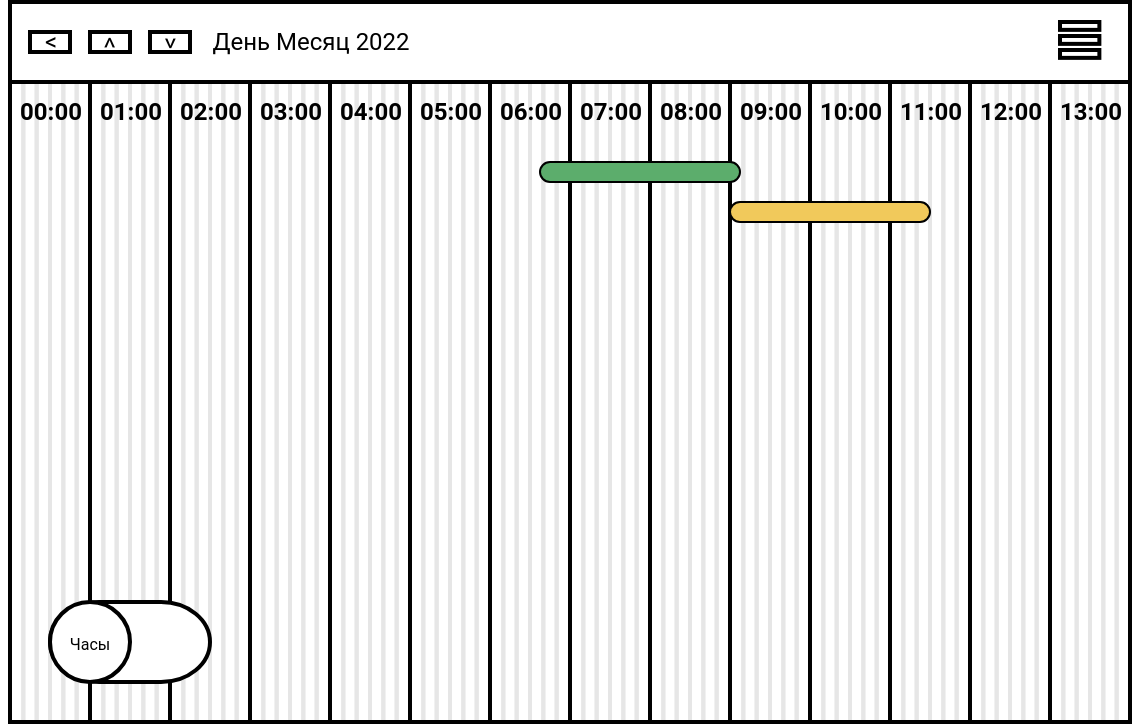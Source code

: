 <mxfile version="20.2.3" type="device"><diagram id="LfAwBZz0XsuKIPP6wjl1" name="Page-1"><mxGraphModel dx="1185" dy="721" grid="1" gridSize="10" guides="1" tooltips="1" connect="1" arrows="1" fold="1" page="1" pageScale="1" pageWidth="1169" pageHeight="827" math="0" shadow="0"><root><mxCell id="0"/><mxCell id="1" parent="0"/><mxCell id="UQ_88K0rsy3dzUhPgPMw-1" value="" style="rounded=0;whiteSpace=wrap;html=1;absoluteArcSize=1;arcSize=14;strokeWidth=2;fontFamily=Roboto;fontSource=https%3A%2F%2Ffonts.googleapis.com%2Fcss%3Ffamily%3DRoboto;" parent="1" vertex="1"><mxGeometry x="40" y="80" width="560" height="40" as="geometry"/></mxCell><mxCell id="UQ_88K0rsy3dzUhPgPMw-2" value="" style="rounded=0;whiteSpace=wrap;html=1;absoluteArcSize=1;arcSize=14;strokeWidth=2;fontFamily=Roboto;fontSource=https%3A%2F%2Ffonts.googleapis.com%2Fcss%3Ffamily%3DRoboto;" parent="1" vertex="1"><mxGeometry x="80" y="95" width="20" height="10" as="geometry"/></mxCell><mxCell id="UQ_88K0rsy3dzUhPgPMw-3" value="" style="rounded=0;whiteSpace=wrap;html=1;absoluteArcSize=1;arcSize=14;strokeWidth=2;fontFamily=Roboto;fontSource=https%3A%2F%2Ffonts.googleapis.com%2Fcss%3Ffamily%3DRoboto;" parent="1" vertex="1"><mxGeometry x="110" y="95" width="20" height="10" as="geometry"/></mxCell><mxCell id="UQ_88K0rsy3dzUhPgPMw-4" value="День Месяц 2022" style="text;html=1;align=center;verticalAlign=middle;resizable=0;points=[];autosize=1;strokeColor=none;fillColor=none;fontFamily=Roboto;fontSource=https%3A%2F%2Ffonts.googleapis.com%2Fcss%3Ffamily%3DRoboto;" parent="1" vertex="1"><mxGeometry x="130" y="85" width="120" height="30" as="geometry"/></mxCell><mxCell id="UQ_88K0rsy3dzUhPgPMw-5" value="" style="rounded=0;whiteSpace=wrap;html=1;absoluteArcSize=1;arcSize=14;strokeWidth=2;fontFamily=Roboto;fontSource=https%3A%2F%2Ffonts.googleapis.com%2Fcss%3Ffamily%3DRoboto;" parent="1" vertex="1"><mxGeometry x="50" y="95" width="20" height="10" as="geometry"/></mxCell><mxCell id="UQ_88K0rsy3dzUhPgPMw-6" value="&amp;lt;" style="text;html=1;align=center;verticalAlign=middle;resizable=0;points=[];autosize=1;strokeColor=none;fillColor=none;fontSize=12;fontFamily=Roboto;fontSource=https%3A%2F%2Ffonts.googleapis.com%2Fcss%3Ffamily%3DRoboto;" parent="1" vertex="1"><mxGeometry x="45" y="85" width="30" height="30" as="geometry"/></mxCell><mxCell id="UQ_88K0rsy3dzUhPgPMw-7" value="&amp;lt;" style="text;html=1;align=center;verticalAlign=middle;resizable=0;points=[];autosize=1;strokeColor=none;fillColor=none;fontSize=12;flipV=0;flipH=0;rotation=90;fontFamily=Roboto;fontSource=https%3A%2F%2Ffonts.googleapis.com%2Fcss%3Ffamily%3DRoboto;" parent="1" vertex="1"><mxGeometry x="75" y="85" width="30" height="30" as="geometry"/></mxCell><mxCell id="UQ_88K0rsy3dzUhPgPMw-8" value="&amp;lt;" style="text;html=1;align=center;verticalAlign=middle;resizable=0;points=[];autosize=1;strokeColor=none;fillColor=none;fontSize=12;flipV=0;flipH=0;rotation=270;fontFamily=Roboto;fontSource=https%3A%2F%2Ffonts.googleapis.com%2Fcss%3Ffamily%3DRoboto;" parent="1" vertex="1"><mxGeometry x="105" y="86" width="30" height="30" as="geometry"/></mxCell><mxCell id="UQ_88K0rsy3dzUhPgPMw-9" value="" style="group;fontFamily=Roboto;fontSource=https%3A%2F%2Ffonts.googleapis.com%2Fcss%3Ffamily%3DRoboto;" parent="1" vertex="1" connectable="0"><mxGeometry x="565" y="90" width="19.685" height="17.937" as="geometry"/></mxCell><mxCell id="UQ_88K0rsy3dzUhPgPMw-10" value="" style="rounded=0;whiteSpace=wrap;html=1;absoluteArcSize=1;arcSize=14;strokeWidth=2;fontFamily=Roboto;fontSource=https%3A%2F%2Ffonts.googleapis.com%2Fcss%3Ffamily%3DRoboto;" parent="UQ_88K0rsy3dzUhPgPMw-9" vertex="1"><mxGeometry width="19.685" height="3.937" as="geometry"/></mxCell><mxCell id="UQ_88K0rsy3dzUhPgPMw-11" value="" style="rounded=0;whiteSpace=wrap;html=1;absoluteArcSize=1;arcSize=14;strokeWidth=2;fontFamily=Roboto;fontSource=https%3A%2F%2Ffonts.googleapis.com%2Fcss%3Ffamily%3DRoboto;" parent="UQ_88K0rsy3dzUhPgPMw-9" vertex="1"><mxGeometry y="7" width="19.685" height="3.937" as="geometry"/></mxCell><mxCell id="UQ_88K0rsy3dzUhPgPMw-12" value="" style="rounded=0;whiteSpace=wrap;html=1;absoluteArcSize=1;arcSize=14;strokeWidth=2;fontFamily=Roboto;fontSource=https%3A%2F%2Ffonts.googleapis.com%2Fcss%3Ffamily%3DRoboto;fontStyle=1" parent="UQ_88K0rsy3dzUhPgPMw-9" vertex="1"><mxGeometry y="14" width="19.685" height="3.937" as="geometry"/></mxCell><mxCell id="swj3jL0GyMH2tgVDisWi-397" value="" style="group;strokeColor=none;fontFamily=Roboto;fontSource=https%3A%2F%2Ffonts.googleapis.com%2Fcss%3Ffamily%3DRoboto;" parent="1" vertex="1" connectable="0"><mxGeometry x="35" y="120" width="570" height="320" as="geometry"/></mxCell><mxCell id="swj3jL0GyMH2tgVDisWi-14" value="" style="group;fontFamily=Roboto;fontSource=https%3A%2F%2Ffonts.googleapis.com%2Fcss%3Ffamily%3DRoboto;" parent="swj3jL0GyMH2tgVDisWi-397" vertex="1" connectable="0"><mxGeometry x="5" width="560" height="320" as="geometry"/></mxCell><mxCell id="UQ_88K0rsy3dzUhPgPMw-14" value="" style="rounded=0;whiteSpace=wrap;html=1;absoluteArcSize=1;arcSize=14;strokeWidth=2;fontFamily=Roboto;fontSource=https%3A%2F%2Ffonts.googleapis.com%2Fcss%3Ffamily%3DRoboto;" parent="swj3jL0GyMH2tgVDisWi-14" vertex="1"><mxGeometry width="40" height="320" as="geometry"/></mxCell><mxCell id="swj3jL0GyMH2tgVDisWi-1" value="" style="rounded=0;whiteSpace=wrap;html=1;absoluteArcSize=1;arcSize=14;strokeWidth=2;fontFamily=Roboto;fontSource=https%3A%2F%2Ffonts.googleapis.com%2Fcss%3Ffamily%3DRoboto;" parent="swj3jL0GyMH2tgVDisWi-14" vertex="1"><mxGeometry x="40" width="40" height="320" as="geometry"/></mxCell><mxCell id="swj3jL0GyMH2tgVDisWi-2" value="" style="rounded=0;whiteSpace=wrap;html=1;absoluteArcSize=1;arcSize=14;strokeWidth=2;fontFamily=Roboto;fontSource=https%3A%2F%2Ffonts.googleapis.com%2Fcss%3Ffamily%3DRoboto;" parent="swj3jL0GyMH2tgVDisWi-14" vertex="1"><mxGeometry x="80" width="40" height="320" as="geometry"/></mxCell><mxCell id="swj3jL0GyMH2tgVDisWi-4" value="" style="rounded=0;whiteSpace=wrap;html=1;absoluteArcSize=1;arcSize=14;strokeWidth=2;fontFamily=Roboto;fontSource=https%3A%2F%2Ffonts.googleapis.com%2Fcss%3Ffamily%3DRoboto;" parent="swj3jL0GyMH2tgVDisWi-14" vertex="1"><mxGeometry x="160" width="40" height="320" as="geometry"/></mxCell><mxCell id="swj3jL0GyMH2tgVDisWi-5" value="" style="rounded=0;whiteSpace=wrap;html=1;absoluteArcSize=1;arcSize=14;strokeWidth=2;fontFamily=Roboto;fontSource=https%3A%2F%2Ffonts.googleapis.com%2Fcss%3Ffamily%3DRoboto;" parent="swj3jL0GyMH2tgVDisWi-14" vertex="1"><mxGeometry x="200" width="40" height="320" as="geometry"/></mxCell><mxCell id="swj3jL0GyMH2tgVDisWi-6" value="" style="rounded=0;whiteSpace=wrap;html=1;absoluteArcSize=1;arcSize=14;strokeWidth=2;fontFamily=Roboto;fontSource=https%3A%2F%2Ffonts.googleapis.com%2Fcss%3Ffamily%3DRoboto;" parent="swj3jL0GyMH2tgVDisWi-14" vertex="1"><mxGeometry x="240" width="40" height="320" as="geometry"/></mxCell><mxCell id="swj3jL0GyMH2tgVDisWi-7" value="" style="rounded=0;whiteSpace=wrap;html=1;absoluteArcSize=1;arcSize=14;strokeWidth=2;fontFamily=Roboto;fontSource=https%3A%2F%2Ffonts.googleapis.com%2Fcss%3Ffamily%3DRoboto;" parent="swj3jL0GyMH2tgVDisWi-14" vertex="1"><mxGeometry x="280" width="40" height="320" as="geometry"/></mxCell><mxCell id="swj3jL0GyMH2tgVDisWi-8" value="" style="rounded=0;whiteSpace=wrap;html=1;absoluteArcSize=1;arcSize=14;strokeWidth=2;fontFamily=Roboto;fontSource=https%3A%2F%2Ffonts.googleapis.com%2Fcss%3Ffamily%3DRoboto;" parent="swj3jL0GyMH2tgVDisWi-14" vertex="1"><mxGeometry x="320" width="40" height="320" as="geometry"/></mxCell><mxCell id="swj3jL0GyMH2tgVDisWi-9" value="" style="rounded=0;whiteSpace=wrap;html=1;absoluteArcSize=1;arcSize=14;strokeWidth=2;fontFamily=Roboto;fontSource=https%3A%2F%2Ffonts.googleapis.com%2Fcss%3Ffamily%3DRoboto;" parent="swj3jL0GyMH2tgVDisWi-14" vertex="1"><mxGeometry x="360" width="40" height="320" as="geometry"/></mxCell><mxCell id="swj3jL0GyMH2tgVDisWi-10" value="" style="rounded=0;whiteSpace=wrap;html=1;absoluteArcSize=1;arcSize=14;strokeWidth=2;fontFamily=Roboto;fontSource=https%3A%2F%2Ffonts.googleapis.com%2Fcss%3Ffamily%3DRoboto;" parent="swj3jL0GyMH2tgVDisWi-14" vertex="1"><mxGeometry x="400" width="40" height="320" as="geometry"/></mxCell><mxCell id="swj3jL0GyMH2tgVDisWi-11" value="" style="rounded=0;whiteSpace=wrap;html=1;absoluteArcSize=1;arcSize=14;strokeWidth=2;fontFamily=Roboto;fontSource=https%3A%2F%2Ffonts.googleapis.com%2Fcss%3Ffamily%3DRoboto;" parent="swj3jL0GyMH2tgVDisWi-14" vertex="1"><mxGeometry x="440" width="40" height="320" as="geometry"/></mxCell><mxCell id="swj3jL0GyMH2tgVDisWi-12" value="" style="rounded=0;whiteSpace=wrap;html=1;absoluteArcSize=1;arcSize=14;strokeWidth=2;fontFamily=Roboto;fontSource=https%3A%2F%2Ffonts.googleapis.com%2Fcss%3Ffamily%3DRoboto;" parent="swj3jL0GyMH2tgVDisWi-14" vertex="1"><mxGeometry x="480" width="40" height="320" as="geometry"/></mxCell><mxCell id="swj3jL0GyMH2tgVDisWi-13" value="" style="rounded=0;whiteSpace=wrap;html=1;absoluteArcSize=1;arcSize=14;strokeWidth=2;fontFamily=Roboto;fontSource=https%3A%2F%2Ffonts.googleapis.com%2Fcss%3Ffamily%3DRoboto;" parent="swj3jL0GyMH2tgVDisWi-14" vertex="1"><mxGeometry x="520" width="40" height="320" as="geometry"/></mxCell><mxCell id="UQ_88K0rsy3dzUhPgPMw-13" value="" style="rounded=0;whiteSpace=wrap;html=1;absoluteArcSize=1;arcSize=14;strokeWidth=2;fontFamily=Roboto;fontSource=https%3A%2F%2Ffonts.googleapis.com%2Fcss%3Ffamily%3DRoboto;" parent="swj3jL0GyMH2tgVDisWi-397" vertex="1"><mxGeometry x="5" width="560" height="320" as="geometry"/></mxCell><mxCell id="swj3jL0GyMH2tgVDisWi-249" value="" style="group;fontFamily=Roboto;fontSource=https%3A%2F%2Ffonts.googleapis.com%2Fcss%3Ffamily%3DRoboto;" parent="swj3jL0GyMH2tgVDisWi-397" vertex="1" connectable="0"><mxGeometry x="5" width="40" height="320" as="geometry"/></mxCell><mxCell id="swj3jL0GyMH2tgVDisWi-242" value="" style="rounded=0;whiteSpace=wrap;html=1;fontColor=#E6E6E6;strokeColor=#E6E6E6;fillColor=none;strokeWidth=2;fontFamily=Roboto;fontSource=https%3A%2F%2Ffonts.googleapis.com%2Fcss%3Ffamily%3DRoboto;" parent="swj3jL0GyMH2tgVDisWi-249" vertex="1"><mxGeometry width="6.667" height="320" as="geometry"/></mxCell><mxCell id="swj3jL0GyMH2tgVDisWi-243" value="" style="rounded=0;whiteSpace=wrap;html=1;fontColor=#E6E6E6;strokeColor=#E6E6E6;fillColor=none;strokeWidth=2;fontFamily=Roboto;fontSource=https%3A%2F%2Ffonts.googleapis.com%2Fcss%3Ffamily%3DRoboto;" parent="swj3jL0GyMH2tgVDisWi-249" vertex="1"><mxGeometry x="6.667" width="6.667" height="320" as="geometry"/></mxCell><mxCell id="swj3jL0GyMH2tgVDisWi-244" value="" style="rounded=0;whiteSpace=wrap;html=1;fontColor=#E6E6E6;strokeColor=#E6E6E6;fillColor=none;strokeWidth=2;fontFamily=Roboto;fontSource=https%3A%2F%2Ffonts.googleapis.com%2Fcss%3Ffamily%3DRoboto;" parent="swj3jL0GyMH2tgVDisWi-249" vertex="1"><mxGeometry x="13.333" width="6.667" height="320" as="geometry"/></mxCell><mxCell id="swj3jL0GyMH2tgVDisWi-245" value="" style="rounded=0;whiteSpace=wrap;html=1;fontColor=#E6E6E6;strokeColor=#E6E6E6;fillColor=none;strokeWidth=2;fontFamily=Roboto;fontSource=https%3A%2F%2Ffonts.googleapis.com%2Fcss%3Ffamily%3DRoboto;" parent="swj3jL0GyMH2tgVDisWi-249" vertex="1"><mxGeometry x="20" width="6.667" height="320" as="geometry"/></mxCell><mxCell id="swj3jL0GyMH2tgVDisWi-246" value="" style="rounded=0;whiteSpace=wrap;html=1;fontColor=#E6E6E6;strokeColor=#E6E6E6;fillColor=none;strokeWidth=2;fontFamily=Roboto;fontSource=https%3A%2F%2Ffonts.googleapis.com%2Fcss%3Ffamily%3DRoboto;" parent="swj3jL0GyMH2tgVDisWi-249" vertex="1"><mxGeometry x="26.667" width="6.667" height="320" as="geometry"/></mxCell><mxCell id="swj3jL0GyMH2tgVDisWi-247" value="" style="rounded=0;whiteSpace=wrap;html=1;fontColor=#E6E6E6;strokeColor=#E6E6E6;fillColor=none;strokeWidth=2;fontFamily=Roboto;fontSource=https%3A%2F%2Ffonts.googleapis.com%2Fcss%3Ffamily%3DRoboto;" parent="swj3jL0GyMH2tgVDisWi-249" vertex="1"><mxGeometry x="33.333" width="6.667" height="320" as="geometry"/></mxCell><mxCell id="swj3jL0GyMH2tgVDisWi-241" value="" style="rounded=0;whiteSpace=wrap;html=1;fontColor=#E6E6E6;strokeColor=#000000;fillColor=none;strokeWidth=2;fontFamily=Roboto;fontSource=https%3A%2F%2Ffonts.googleapis.com%2Fcss%3Ffamily%3DRoboto;" parent="swj3jL0GyMH2tgVDisWi-397" vertex="1"><mxGeometry x="5" width="40" height="320" as="geometry"/></mxCell><mxCell id="swj3jL0GyMH2tgVDisWi-250" value="" style="rounded=0;whiteSpace=wrap;html=1;absoluteArcSize=1;arcSize=14;strokeWidth=2;fontFamily=Roboto;fontSource=https%3A%2F%2Ffonts.googleapis.com%2Fcss%3Ffamily%3DRoboto;" parent="swj3jL0GyMH2tgVDisWi-397" vertex="1"><mxGeometry x="45" width="40" height="320" as="geometry"/></mxCell><mxCell id="swj3jL0GyMH2tgVDisWi-251" value="" style="group;fontFamily=Roboto;fontSource=https%3A%2F%2Ffonts.googleapis.com%2Fcss%3Ffamily%3DRoboto;" parent="swj3jL0GyMH2tgVDisWi-397" vertex="1" connectable="0"><mxGeometry x="45" width="40" height="320" as="geometry"/></mxCell><mxCell id="swj3jL0GyMH2tgVDisWi-252" value="" style="rounded=0;whiteSpace=wrap;html=1;fontColor=#E6E6E6;strokeColor=#E6E6E6;fillColor=none;strokeWidth=2;fontFamily=Roboto;fontSource=https%3A%2F%2Ffonts.googleapis.com%2Fcss%3Ffamily%3DRoboto;" parent="swj3jL0GyMH2tgVDisWi-251" vertex="1"><mxGeometry width="6.667" height="320" as="geometry"/></mxCell><mxCell id="swj3jL0GyMH2tgVDisWi-253" value="" style="rounded=0;whiteSpace=wrap;html=1;fontColor=#E6E6E6;strokeColor=#E6E6E6;fillColor=none;strokeWidth=2;fontFamily=Roboto;fontSource=https%3A%2F%2Ffonts.googleapis.com%2Fcss%3Ffamily%3DRoboto;" parent="swj3jL0GyMH2tgVDisWi-251" vertex="1"><mxGeometry x="6.667" width="6.667" height="320" as="geometry"/></mxCell><mxCell id="swj3jL0GyMH2tgVDisWi-254" value="" style="rounded=0;whiteSpace=wrap;html=1;fontColor=#E6E6E6;strokeColor=#E6E6E6;fillColor=none;strokeWidth=2;fontFamily=Roboto;fontSource=https%3A%2F%2Ffonts.googleapis.com%2Fcss%3Ffamily%3DRoboto;" parent="swj3jL0GyMH2tgVDisWi-251" vertex="1"><mxGeometry x="13.333" width="6.667" height="320" as="geometry"/></mxCell><mxCell id="swj3jL0GyMH2tgVDisWi-255" value="" style="rounded=0;whiteSpace=wrap;html=1;fontColor=#E6E6E6;strokeColor=#E6E6E6;fillColor=none;strokeWidth=2;fontFamily=Roboto;fontSource=https%3A%2F%2Ffonts.googleapis.com%2Fcss%3Ffamily%3DRoboto;" parent="swj3jL0GyMH2tgVDisWi-251" vertex="1"><mxGeometry x="20" width="6.667" height="320" as="geometry"/></mxCell><mxCell id="swj3jL0GyMH2tgVDisWi-256" value="" style="rounded=0;whiteSpace=wrap;html=1;fontColor=#E6E6E6;strokeColor=#E6E6E6;fillColor=none;strokeWidth=2;fontFamily=Roboto;fontSource=https%3A%2F%2Ffonts.googleapis.com%2Fcss%3Ffamily%3DRoboto;" parent="swj3jL0GyMH2tgVDisWi-251" vertex="1"><mxGeometry x="26.667" width="6.667" height="320" as="geometry"/></mxCell><mxCell id="swj3jL0GyMH2tgVDisWi-257" value="" style="rounded=0;whiteSpace=wrap;html=1;fontColor=#E6E6E6;strokeColor=#E6E6E6;fillColor=none;strokeWidth=2;fontFamily=Roboto;fontSource=https%3A%2F%2Ffonts.googleapis.com%2Fcss%3Ffamily%3DRoboto;" parent="swj3jL0GyMH2tgVDisWi-251" vertex="1"><mxGeometry x="33.333" width="6.667" height="320" as="geometry"/></mxCell><mxCell id="swj3jL0GyMH2tgVDisWi-259" value="" style="rounded=0;whiteSpace=wrap;html=1;absoluteArcSize=1;arcSize=14;strokeWidth=2;fontFamily=Roboto;fontSource=https%3A%2F%2Ffonts.googleapis.com%2Fcss%3Ffamily%3DRoboto;" parent="swj3jL0GyMH2tgVDisWi-397" vertex="1"><mxGeometry x="85" width="40" height="320" as="geometry"/></mxCell><mxCell id="swj3jL0GyMH2tgVDisWi-260" value="" style="group;fontFamily=Roboto;fontSource=https%3A%2F%2Ffonts.googleapis.com%2Fcss%3Ffamily%3DRoboto;" parent="swj3jL0GyMH2tgVDisWi-397" vertex="1" connectable="0"><mxGeometry x="85" width="40" height="320" as="geometry"/></mxCell><mxCell id="swj3jL0GyMH2tgVDisWi-261" value="" style="rounded=0;whiteSpace=wrap;html=1;fontColor=#E6E6E6;strokeColor=#E6E6E6;fillColor=none;strokeWidth=2;fontFamily=Roboto;fontSource=https%3A%2F%2Ffonts.googleapis.com%2Fcss%3Ffamily%3DRoboto;" parent="swj3jL0GyMH2tgVDisWi-260" vertex="1"><mxGeometry width="6.667" height="320" as="geometry"/></mxCell><mxCell id="swj3jL0GyMH2tgVDisWi-262" value="" style="rounded=0;whiteSpace=wrap;html=1;fontColor=#E6E6E6;strokeColor=#E6E6E6;fillColor=none;strokeWidth=2;fontFamily=Roboto;fontSource=https%3A%2F%2Ffonts.googleapis.com%2Fcss%3Ffamily%3DRoboto;" parent="swj3jL0GyMH2tgVDisWi-260" vertex="1"><mxGeometry x="6.667" width="6.667" height="320" as="geometry"/></mxCell><mxCell id="swj3jL0GyMH2tgVDisWi-263" value="" style="rounded=0;whiteSpace=wrap;html=1;fontColor=#E6E6E6;strokeColor=#E6E6E6;fillColor=none;strokeWidth=2;fontFamily=Roboto;fontSource=https%3A%2F%2Ffonts.googleapis.com%2Fcss%3Ffamily%3DRoboto;" parent="swj3jL0GyMH2tgVDisWi-260" vertex="1"><mxGeometry x="13.333" width="6.667" height="320" as="geometry"/></mxCell><mxCell id="swj3jL0GyMH2tgVDisWi-264" value="" style="rounded=0;whiteSpace=wrap;html=1;fontColor=#E6E6E6;strokeColor=#E6E6E6;fillColor=none;strokeWidth=2;fontFamily=Roboto;fontSource=https%3A%2F%2Ffonts.googleapis.com%2Fcss%3Ffamily%3DRoboto;" parent="swj3jL0GyMH2tgVDisWi-260" vertex="1"><mxGeometry x="20" width="6.667" height="320" as="geometry"/></mxCell><mxCell id="swj3jL0GyMH2tgVDisWi-265" value="" style="rounded=0;whiteSpace=wrap;html=1;fontColor=#E6E6E6;strokeColor=#E6E6E6;fillColor=none;strokeWidth=2;fontFamily=Roboto;fontSource=https%3A%2F%2Ffonts.googleapis.com%2Fcss%3Ffamily%3DRoboto;" parent="swj3jL0GyMH2tgVDisWi-260" vertex="1"><mxGeometry x="26.667" width="6.667" height="320" as="geometry"/></mxCell><mxCell id="swj3jL0GyMH2tgVDisWi-266" value="" style="rounded=0;whiteSpace=wrap;html=1;fontColor=#E6E6E6;strokeColor=#E6E6E6;fillColor=none;strokeWidth=2;fontFamily=Roboto;fontSource=https%3A%2F%2Ffonts.googleapis.com%2Fcss%3Ffamily%3DRoboto;" parent="swj3jL0GyMH2tgVDisWi-260" vertex="1"><mxGeometry x="33.333" width="6.667" height="320" as="geometry"/></mxCell><mxCell id="swj3jL0GyMH2tgVDisWi-267" value="" style="rounded=0;whiteSpace=wrap;html=1;fontColor=#E6E6E6;strokeColor=#000000;fillColor=none;strokeWidth=2;fontFamily=Roboto;fontSource=https%3A%2F%2Ffonts.googleapis.com%2Fcss%3Ffamily%3DRoboto;" parent="swj3jL0GyMH2tgVDisWi-397" vertex="1"><mxGeometry x="85" width="40" height="320" as="geometry"/></mxCell><mxCell id="swj3jL0GyMH2tgVDisWi-268" value="" style="rounded=0;whiteSpace=wrap;html=1;absoluteArcSize=1;arcSize=14;strokeWidth=2;fontFamily=Roboto;fontSource=https%3A%2F%2Ffonts.googleapis.com%2Fcss%3Ffamily%3DRoboto;" parent="swj3jL0GyMH2tgVDisWi-397" vertex="1"><mxGeometry x="125" width="40" height="320" as="geometry"/></mxCell><mxCell id="swj3jL0GyMH2tgVDisWi-269" value="" style="group;fontFamily=Roboto;fontSource=https%3A%2F%2Ffonts.googleapis.com%2Fcss%3Ffamily%3DRoboto;" parent="swj3jL0GyMH2tgVDisWi-397" vertex="1" connectable="0"><mxGeometry x="125" width="40" height="320" as="geometry"/></mxCell><mxCell id="swj3jL0GyMH2tgVDisWi-270" value="" style="rounded=0;whiteSpace=wrap;html=1;fontColor=#E6E6E6;strokeColor=#E6E6E6;fillColor=none;strokeWidth=2;fontFamily=Roboto;fontSource=https%3A%2F%2Ffonts.googleapis.com%2Fcss%3Ffamily%3DRoboto;" parent="swj3jL0GyMH2tgVDisWi-269" vertex="1"><mxGeometry width="6.667" height="320" as="geometry"/></mxCell><mxCell id="swj3jL0GyMH2tgVDisWi-271" value="" style="rounded=0;whiteSpace=wrap;html=1;fontColor=#E6E6E6;strokeColor=#E6E6E6;fillColor=none;strokeWidth=2;fontFamily=Roboto;fontSource=https%3A%2F%2Ffonts.googleapis.com%2Fcss%3Ffamily%3DRoboto;" parent="swj3jL0GyMH2tgVDisWi-269" vertex="1"><mxGeometry x="6.667" width="6.667" height="320" as="geometry"/></mxCell><mxCell id="swj3jL0GyMH2tgVDisWi-272" value="" style="rounded=0;whiteSpace=wrap;html=1;fontColor=#E6E6E6;strokeColor=#E6E6E6;fillColor=none;strokeWidth=2;fontFamily=Roboto;fontSource=https%3A%2F%2Ffonts.googleapis.com%2Fcss%3Ffamily%3DRoboto;" parent="swj3jL0GyMH2tgVDisWi-269" vertex="1"><mxGeometry x="13.333" width="6.667" height="320" as="geometry"/></mxCell><mxCell id="swj3jL0GyMH2tgVDisWi-273" value="" style="rounded=0;whiteSpace=wrap;html=1;fontColor=#E6E6E6;strokeColor=#E6E6E6;fillColor=none;strokeWidth=2;fontFamily=Roboto;fontSource=https%3A%2F%2Ffonts.googleapis.com%2Fcss%3Ffamily%3DRoboto;" parent="swj3jL0GyMH2tgVDisWi-269" vertex="1"><mxGeometry x="20" width="6.667" height="320" as="geometry"/></mxCell><mxCell id="swj3jL0GyMH2tgVDisWi-274" value="" style="rounded=0;whiteSpace=wrap;html=1;fontColor=#E6E6E6;strokeColor=#E6E6E6;fillColor=none;strokeWidth=2;fontFamily=Roboto;fontSource=https%3A%2F%2Ffonts.googleapis.com%2Fcss%3Ffamily%3DRoboto;" parent="swj3jL0GyMH2tgVDisWi-269" vertex="1"><mxGeometry x="26.667" width="6.667" height="320" as="geometry"/></mxCell><mxCell id="swj3jL0GyMH2tgVDisWi-275" value="" style="rounded=0;whiteSpace=wrap;html=1;fontColor=#E6E6E6;strokeColor=#E6E6E6;fillColor=none;strokeWidth=2;fontFamily=Roboto;fontSource=https%3A%2F%2Ffonts.googleapis.com%2Fcss%3Ffamily%3DRoboto;" parent="swj3jL0GyMH2tgVDisWi-269" vertex="1"><mxGeometry x="33.333" width="6.667" height="320" as="geometry"/></mxCell><mxCell id="swj3jL0GyMH2tgVDisWi-276" value="" style="rounded=0;whiteSpace=wrap;html=1;fontColor=#E6E6E6;strokeColor=#000000;fillColor=none;strokeWidth=2;fontFamily=Roboto;fontSource=https%3A%2F%2Ffonts.googleapis.com%2Fcss%3Ffamily%3DRoboto;" parent="swj3jL0GyMH2tgVDisWi-397" vertex="1"><mxGeometry x="125" width="40" height="320" as="geometry"/></mxCell><mxCell id="swj3jL0GyMH2tgVDisWi-277" value="" style="rounded=0;whiteSpace=wrap;html=1;absoluteArcSize=1;arcSize=14;strokeWidth=2;fontFamily=Roboto;fontSource=https%3A%2F%2Ffonts.googleapis.com%2Fcss%3Ffamily%3DRoboto;" parent="swj3jL0GyMH2tgVDisWi-397" vertex="1"><mxGeometry x="165" width="40" height="320" as="geometry"/></mxCell><mxCell id="swj3jL0GyMH2tgVDisWi-278" value="" style="group;fontFamily=Roboto;fontSource=https%3A%2F%2Ffonts.googleapis.com%2Fcss%3Ffamily%3DRoboto;" parent="swj3jL0GyMH2tgVDisWi-397" vertex="1" connectable="0"><mxGeometry x="165" width="40" height="320" as="geometry"/></mxCell><mxCell id="swj3jL0GyMH2tgVDisWi-279" value="" style="rounded=0;whiteSpace=wrap;html=1;fontColor=#E6E6E6;strokeColor=#E6E6E6;fillColor=none;strokeWidth=2;fontFamily=Roboto;fontSource=https%3A%2F%2Ffonts.googleapis.com%2Fcss%3Ffamily%3DRoboto;" parent="swj3jL0GyMH2tgVDisWi-278" vertex="1"><mxGeometry width="6.667" height="320" as="geometry"/></mxCell><mxCell id="swj3jL0GyMH2tgVDisWi-280" value="" style="rounded=0;whiteSpace=wrap;html=1;fontColor=#E6E6E6;strokeColor=#E6E6E6;fillColor=none;strokeWidth=2;fontFamily=Roboto;fontSource=https%3A%2F%2Ffonts.googleapis.com%2Fcss%3Ffamily%3DRoboto;" parent="swj3jL0GyMH2tgVDisWi-278" vertex="1"><mxGeometry x="6.667" width="6.667" height="320" as="geometry"/></mxCell><mxCell id="swj3jL0GyMH2tgVDisWi-281" value="" style="rounded=0;whiteSpace=wrap;html=1;fontColor=#E6E6E6;strokeColor=#E6E6E6;fillColor=none;strokeWidth=2;fontFamily=Roboto;fontSource=https%3A%2F%2Ffonts.googleapis.com%2Fcss%3Ffamily%3DRoboto;" parent="swj3jL0GyMH2tgVDisWi-278" vertex="1"><mxGeometry x="13.333" width="6.667" height="320" as="geometry"/></mxCell><mxCell id="swj3jL0GyMH2tgVDisWi-282" value="" style="rounded=0;whiteSpace=wrap;html=1;fontColor=#E6E6E6;strokeColor=#E6E6E6;fillColor=none;strokeWidth=2;fontFamily=Roboto;fontSource=https%3A%2F%2Ffonts.googleapis.com%2Fcss%3Ffamily%3DRoboto;" parent="swj3jL0GyMH2tgVDisWi-278" vertex="1"><mxGeometry x="20" width="6.667" height="320" as="geometry"/></mxCell><mxCell id="swj3jL0GyMH2tgVDisWi-283" value="" style="rounded=0;whiteSpace=wrap;html=1;fontColor=#E6E6E6;strokeColor=#E6E6E6;fillColor=none;strokeWidth=2;fontFamily=Roboto;fontSource=https%3A%2F%2Ffonts.googleapis.com%2Fcss%3Ffamily%3DRoboto;" parent="swj3jL0GyMH2tgVDisWi-278" vertex="1"><mxGeometry x="26.667" width="6.667" height="320" as="geometry"/></mxCell><mxCell id="swj3jL0GyMH2tgVDisWi-284" value="" style="rounded=0;whiteSpace=wrap;html=1;fontColor=#E6E6E6;strokeColor=#E6E6E6;fillColor=none;strokeWidth=2;fontFamily=Roboto;fontSource=https%3A%2F%2Ffonts.googleapis.com%2Fcss%3Ffamily%3DRoboto;" parent="swj3jL0GyMH2tgVDisWi-278" vertex="1"><mxGeometry x="33.333" width="6.667" height="320" as="geometry"/></mxCell><mxCell id="swj3jL0GyMH2tgVDisWi-285" value="" style="rounded=0;whiteSpace=wrap;html=1;fontColor=#E6E6E6;strokeColor=#000000;fillColor=none;strokeWidth=2;fontFamily=Roboto;fontSource=https%3A%2F%2Ffonts.googleapis.com%2Fcss%3Ffamily%3DRoboto;" parent="swj3jL0GyMH2tgVDisWi-397" vertex="1"><mxGeometry x="165" width="40" height="320" as="geometry"/></mxCell><mxCell id="swj3jL0GyMH2tgVDisWi-286" value="" style="rounded=0;whiteSpace=wrap;html=1;absoluteArcSize=1;arcSize=14;strokeWidth=2;fontFamily=Roboto;fontSource=https%3A%2F%2Ffonts.googleapis.com%2Fcss%3Ffamily%3DRoboto;" parent="swj3jL0GyMH2tgVDisWi-397" vertex="1"><mxGeometry x="205" width="40" height="320" as="geometry"/></mxCell><mxCell id="swj3jL0GyMH2tgVDisWi-287" value="" style="group;fontFamily=Roboto;fontSource=https%3A%2F%2Ffonts.googleapis.com%2Fcss%3Ffamily%3DRoboto;" parent="swj3jL0GyMH2tgVDisWi-397" vertex="1" connectable="0"><mxGeometry x="205" width="40" height="320" as="geometry"/></mxCell><mxCell id="swj3jL0GyMH2tgVDisWi-288" value="" style="rounded=0;whiteSpace=wrap;html=1;fontColor=#E6E6E6;strokeColor=#E6E6E6;fillColor=none;strokeWidth=2;fontFamily=Roboto;fontSource=https%3A%2F%2Ffonts.googleapis.com%2Fcss%3Ffamily%3DRoboto;" parent="swj3jL0GyMH2tgVDisWi-287" vertex="1"><mxGeometry width="6.667" height="320" as="geometry"/></mxCell><mxCell id="swj3jL0GyMH2tgVDisWi-289" value="" style="rounded=0;whiteSpace=wrap;html=1;fontColor=#E6E6E6;strokeColor=#E6E6E6;fillColor=none;strokeWidth=2;fontFamily=Roboto;fontSource=https%3A%2F%2Ffonts.googleapis.com%2Fcss%3Ffamily%3DRoboto;" parent="swj3jL0GyMH2tgVDisWi-287" vertex="1"><mxGeometry x="6.667" width="6.667" height="320" as="geometry"/></mxCell><mxCell id="swj3jL0GyMH2tgVDisWi-290" value="" style="rounded=0;whiteSpace=wrap;html=1;fontColor=#E6E6E6;strokeColor=#E6E6E6;fillColor=none;strokeWidth=2;fontFamily=Roboto;fontSource=https%3A%2F%2Ffonts.googleapis.com%2Fcss%3Ffamily%3DRoboto;" parent="swj3jL0GyMH2tgVDisWi-287" vertex="1"><mxGeometry x="13.333" width="6.667" height="320" as="geometry"/></mxCell><mxCell id="swj3jL0GyMH2tgVDisWi-291" value="" style="rounded=0;whiteSpace=wrap;html=1;fontColor=#E6E6E6;strokeColor=#E6E6E6;fillColor=none;strokeWidth=2;fontFamily=Roboto;fontSource=https%3A%2F%2Ffonts.googleapis.com%2Fcss%3Ffamily%3DRoboto;" parent="swj3jL0GyMH2tgVDisWi-287" vertex="1"><mxGeometry x="20" width="6.667" height="320" as="geometry"/></mxCell><mxCell id="swj3jL0GyMH2tgVDisWi-292" value="" style="rounded=0;whiteSpace=wrap;html=1;fontColor=#E6E6E6;strokeColor=#E6E6E6;fillColor=none;strokeWidth=2;fontFamily=Roboto;fontSource=https%3A%2F%2Ffonts.googleapis.com%2Fcss%3Ffamily%3DRoboto;" parent="swj3jL0GyMH2tgVDisWi-287" vertex="1"><mxGeometry x="26.667" width="6.667" height="320" as="geometry"/></mxCell><mxCell id="swj3jL0GyMH2tgVDisWi-293" value="" style="rounded=0;whiteSpace=wrap;html=1;fontColor=#E6E6E6;strokeColor=#E6E6E6;fillColor=none;strokeWidth=2;fontFamily=Roboto;fontSource=https%3A%2F%2Ffonts.googleapis.com%2Fcss%3Ffamily%3DRoboto;" parent="swj3jL0GyMH2tgVDisWi-287" vertex="1"><mxGeometry x="33.333" width="6.667" height="320" as="geometry"/></mxCell><mxCell id="swj3jL0GyMH2tgVDisWi-294" value="" style="rounded=0;whiteSpace=wrap;html=1;fontColor=#E6E6E6;strokeColor=#000000;fillColor=none;strokeWidth=2;fontFamily=Roboto;fontSource=https%3A%2F%2Ffonts.googleapis.com%2Fcss%3Ffamily%3DRoboto;" parent="swj3jL0GyMH2tgVDisWi-397" vertex="1"><mxGeometry x="205" width="40" height="320" as="geometry"/></mxCell><mxCell id="swj3jL0GyMH2tgVDisWi-295" value="" style="rounded=0;whiteSpace=wrap;html=1;absoluteArcSize=1;arcSize=14;strokeWidth=2;fontFamily=Roboto;fontSource=https%3A%2F%2Ffonts.googleapis.com%2Fcss%3Ffamily%3DRoboto;" parent="swj3jL0GyMH2tgVDisWi-397" vertex="1"><mxGeometry x="245" width="40" height="320" as="geometry"/></mxCell><mxCell id="swj3jL0GyMH2tgVDisWi-296" value="" style="group;fontFamily=Roboto;fontSource=https%3A%2F%2Ffonts.googleapis.com%2Fcss%3Ffamily%3DRoboto;" parent="swj3jL0GyMH2tgVDisWi-397" vertex="1" connectable="0"><mxGeometry x="245" width="40" height="320" as="geometry"/></mxCell><mxCell id="swj3jL0GyMH2tgVDisWi-297" value="" style="rounded=0;whiteSpace=wrap;html=1;fontColor=#E6E6E6;strokeColor=#E6E6E6;fillColor=none;strokeWidth=2;fontFamily=Roboto;fontSource=https%3A%2F%2Ffonts.googleapis.com%2Fcss%3Ffamily%3DRoboto;" parent="swj3jL0GyMH2tgVDisWi-296" vertex="1"><mxGeometry width="6.667" height="320" as="geometry"/></mxCell><mxCell id="swj3jL0GyMH2tgVDisWi-298" value="" style="rounded=0;whiteSpace=wrap;html=1;fontColor=#E6E6E6;strokeColor=#E6E6E6;fillColor=none;strokeWidth=2;fontFamily=Roboto;fontSource=https%3A%2F%2Ffonts.googleapis.com%2Fcss%3Ffamily%3DRoboto;" parent="swj3jL0GyMH2tgVDisWi-296" vertex="1"><mxGeometry x="6.667" width="6.667" height="320" as="geometry"/></mxCell><mxCell id="swj3jL0GyMH2tgVDisWi-299" value="" style="rounded=0;whiteSpace=wrap;html=1;fontColor=#E6E6E6;strokeColor=#E6E6E6;fillColor=none;strokeWidth=2;fontFamily=Roboto;fontSource=https%3A%2F%2Ffonts.googleapis.com%2Fcss%3Ffamily%3DRoboto;" parent="swj3jL0GyMH2tgVDisWi-296" vertex="1"><mxGeometry x="13.333" width="6.667" height="320" as="geometry"/></mxCell><mxCell id="swj3jL0GyMH2tgVDisWi-300" value="" style="rounded=0;whiteSpace=wrap;html=1;fontColor=#E6E6E6;strokeColor=#E6E6E6;fillColor=none;strokeWidth=2;fontFamily=Roboto;fontSource=https%3A%2F%2Ffonts.googleapis.com%2Fcss%3Ffamily%3DRoboto;" parent="swj3jL0GyMH2tgVDisWi-296" vertex="1"><mxGeometry x="20" width="6.667" height="320" as="geometry"/></mxCell><mxCell id="swj3jL0GyMH2tgVDisWi-301" value="" style="rounded=0;whiteSpace=wrap;html=1;fontColor=#E6E6E6;strokeColor=#E6E6E6;fillColor=none;strokeWidth=2;fontFamily=Roboto;fontSource=https%3A%2F%2Ffonts.googleapis.com%2Fcss%3Ffamily%3DRoboto;" parent="swj3jL0GyMH2tgVDisWi-296" vertex="1"><mxGeometry x="26.667" width="6.667" height="320" as="geometry"/></mxCell><mxCell id="swj3jL0GyMH2tgVDisWi-302" value="" style="rounded=0;whiteSpace=wrap;html=1;fontColor=#E6E6E6;strokeColor=#E6E6E6;fillColor=none;strokeWidth=2;fontFamily=Roboto;fontSource=https%3A%2F%2Ffonts.googleapis.com%2Fcss%3Ffamily%3DRoboto;" parent="swj3jL0GyMH2tgVDisWi-296" vertex="1"><mxGeometry x="33.333" width="6.667" height="320" as="geometry"/></mxCell><mxCell id="swj3jL0GyMH2tgVDisWi-303" value="" style="rounded=0;whiteSpace=wrap;html=1;fontColor=#E6E6E6;strokeColor=#000000;fillColor=none;strokeWidth=2;fontFamily=Roboto;fontSource=https%3A%2F%2Ffonts.googleapis.com%2Fcss%3Ffamily%3DRoboto;" parent="swj3jL0GyMH2tgVDisWi-397" vertex="1"><mxGeometry x="245" width="40" height="320" as="geometry"/></mxCell><mxCell id="swj3jL0GyMH2tgVDisWi-304" value="" style="rounded=0;whiteSpace=wrap;html=1;absoluteArcSize=1;arcSize=14;strokeWidth=2;fontFamily=Roboto;fontSource=https%3A%2F%2Ffonts.googleapis.com%2Fcss%3Ffamily%3DRoboto;" parent="swj3jL0GyMH2tgVDisWi-397" vertex="1"><mxGeometry x="285" width="40" height="320" as="geometry"/></mxCell><mxCell id="swj3jL0GyMH2tgVDisWi-305" value="" style="group;fontFamily=Roboto;fontSource=https%3A%2F%2Ffonts.googleapis.com%2Fcss%3Ffamily%3DRoboto;" parent="swj3jL0GyMH2tgVDisWi-397" vertex="1" connectable="0"><mxGeometry x="285" width="45" height="320" as="geometry"/></mxCell><mxCell id="swj3jL0GyMH2tgVDisWi-306" value="" style="rounded=0;whiteSpace=wrap;html=1;fontColor=#E6E6E6;strokeColor=#E6E6E6;fillColor=none;strokeWidth=2;fontFamily=Roboto;fontSource=https%3A%2F%2Ffonts.googleapis.com%2Fcss%3Ffamily%3DRoboto;" parent="swj3jL0GyMH2tgVDisWi-305" vertex="1"><mxGeometry width="6.667" height="320" as="geometry"/></mxCell><mxCell id="swj3jL0GyMH2tgVDisWi-307" value="" style="rounded=0;whiteSpace=wrap;html=1;fontColor=#E6E6E6;strokeColor=#E6E6E6;fillColor=none;strokeWidth=2;fontFamily=Roboto;fontSource=https%3A%2F%2Ffonts.googleapis.com%2Fcss%3Ffamily%3DRoboto;" parent="swj3jL0GyMH2tgVDisWi-305" vertex="1"><mxGeometry x="6.667" width="6.667" height="320" as="geometry"/></mxCell><mxCell id="swj3jL0GyMH2tgVDisWi-308" value="" style="rounded=0;whiteSpace=wrap;html=1;fontColor=#E6E6E6;strokeColor=#E6E6E6;fillColor=none;strokeWidth=2;fontFamily=Roboto;fontSource=https%3A%2F%2Ffonts.googleapis.com%2Fcss%3Ffamily%3DRoboto;" parent="swj3jL0GyMH2tgVDisWi-305" vertex="1"><mxGeometry x="13.333" width="6.667" height="320" as="geometry"/></mxCell><mxCell id="swj3jL0GyMH2tgVDisWi-309" value="" style="rounded=0;whiteSpace=wrap;html=1;fontColor=#E6E6E6;strokeColor=#E6E6E6;fillColor=none;strokeWidth=2;fontFamily=Roboto;fontSource=https%3A%2F%2Ffonts.googleapis.com%2Fcss%3Ffamily%3DRoboto;" parent="swj3jL0GyMH2tgVDisWi-305" vertex="1"><mxGeometry x="20" width="6.667" height="320" as="geometry"/></mxCell><mxCell id="swj3jL0GyMH2tgVDisWi-310" value="" style="rounded=0;whiteSpace=wrap;html=1;fontColor=#E6E6E6;strokeColor=#E6E6E6;fillColor=none;strokeWidth=2;fontFamily=Roboto;fontSource=https%3A%2F%2Ffonts.googleapis.com%2Fcss%3Ffamily%3DRoboto;" parent="swj3jL0GyMH2tgVDisWi-305" vertex="1"><mxGeometry x="26.667" width="6.667" height="320" as="geometry"/></mxCell><mxCell id="swj3jL0GyMH2tgVDisWi-311" value="" style="rounded=0;whiteSpace=wrap;html=1;fontColor=#E6E6E6;strokeColor=#E6E6E6;fillColor=none;strokeWidth=2;fontFamily=Roboto;fontSource=https%3A%2F%2Ffonts.googleapis.com%2Fcss%3Ffamily%3DRoboto;" parent="swj3jL0GyMH2tgVDisWi-305" vertex="1"><mxGeometry x="33.333" width="6.667" height="320" as="geometry"/></mxCell><mxCell id="swj3jL0GyMH2tgVDisWi-388" value="07:00" style="text;html=1;align=center;verticalAlign=middle;resizable=0;points=[];autosize=1;strokeColor=none;fillColor=none;fontColor=none;fontStyle=1;fontFamily=Roboto;fontSource=https%3A%2F%2Ffonts.googleapis.com%2Fcss%3Ffamily%3DRoboto;" parent="swj3jL0GyMH2tgVDisWi-305" vertex="1"><mxGeometry x="-5" width="50" height="30" as="geometry"/></mxCell><mxCell id="swj3jL0GyMH2tgVDisWi-312" value="" style="rounded=0;whiteSpace=wrap;html=1;fontColor=#E6E6E6;strokeColor=#000000;fillColor=none;strokeWidth=2;fontFamily=Roboto;fontSource=https%3A%2F%2Ffonts.googleapis.com%2Fcss%3Ffamily%3DRoboto;" parent="swj3jL0GyMH2tgVDisWi-397" vertex="1"><mxGeometry x="285" width="40" height="320" as="geometry"/></mxCell><mxCell id="swj3jL0GyMH2tgVDisWi-313" value="" style="rounded=0;whiteSpace=wrap;html=1;absoluteArcSize=1;arcSize=14;strokeWidth=2;fontFamily=Roboto;fontSource=https%3A%2F%2Ffonts.googleapis.com%2Fcss%3Ffamily%3DRoboto;" parent="swj3jL0GyMH2tgVDisWi-397" vertex="1"><mxGeometry x="325" width="40" height="320" as="geometry"/></mxCell><mxCell id="swj3jL0GyMH2tgVDisWi-314" value="" style="group;fontFamily=Roboto;fontSource=https%3A%2F%2Ffonts.googleapis.com%2Fcss%3Ffamily%3DRoboto;" parent="swj3jL0GyMH2tgVDisWi-397" vertex="1" connectable="0"><mxGeometry x="325" width="40" height="320" as="geometry"/></mxCell><mxCell id="swj3jL0GyMH2tgVDisWi-315" value="" style="rounded=0;whiteSpace=wrap;html=1;fontColor=#E6E6E6;strokeColor=#E6E6E6;fillColor=none;strokeWidth=2;fontFamily=Roboto;fontSource=https%3A%2F%2Ffonts.googleapis.com%2Fcss%3Ffamily%3DRoboto;" parent="swj3jL0GyMH2tgVDisWi-314" vertex="1"><mxGeometry width="6.667" height="320" as="geometry"/></mxCell><mxCell id="swj3jL0GyMH2tgVDisWi-316" value="" style="rounded=0;whiteSpace=wrap;html=1;fontColor=#E6E6E6;strokeColor=#E6E6E6;fillColor=none;strokeWidth=2;fontFamily=Roboto;fontSource=https%3A%2F%2Ffonts.googleapis.com%2Fcss%3Ffamily%3DRoboto;" parent="swj3jL0GyMH2tgVDisWi-314" vertex="1"><mxGeometry x="6.667" width="6.667" height="320" as="geometry"/></mxCell><mxCell id="swj3jL0GyMH2tgVDisWi-317" value="" style="rounded=0;whiteSpace=wrap;html=1;fontColor=#E6E6E6;strokeColor=#E6E6E6;fillColor=none;strokeWidth=2;fontFamily=Roboto;fontSource=https%3A%2F%2Ffonts.googleapis.com%2Fcss%3Ffamily%3DRoboto;" parent="swj3jL0GyMH2tgVDisWi-314" vertex="1"><mxGeometry x="13.333" width="6.667" height="320" as="geometry"/></mxCell><mxCell id="swj3jL0GyMH2tgVDisWi-318" value="" style="rounded=0;whiteSpace=wrap;html=1;fontColor=#E6E6E6;strokeColor=#E6E6E6;fillColor=none;strokeWidth=2;fontFamily=Roboto;fontSource=https%3A%2F%2Ffonts.googleapis.com%2Fcss%3Ffamily%3DRoboto;" parent="swj3jL0GyMH2tgVDisWi-314" vertex="1"><mxGeometry x="20" width="6.667" height="320" as="geometry"/></mxCell><mxCell id="swj3jL0GyMH2tgVDisWi-319" value="" style="rounded=0;whiteSpace=wrap;html=1;fontColor=#E6E6E6;strokeColor=#E6E6E6;fillColor=none;strokeWidth=2;fontFamily=Roboto;fontSource=https%3A%2F%2Ffonts.googleapis.com%2Fcss%3Ffamily%3DRoboto;" parent="swj3jL0GyMH2tgVDisWi-314" vertex="1"><mxGeometry x="26.667" width="6.667" height="320" as="geometry"/></mxCell><mxCell id="swj3jL0GyMH2tgVDisWi-320" value="" style="rounded=0;whiteSpace=wrap;html=1;fontColor=#E6E6E6;strokeColor=#E6E6E6;fillColor=none;strokeWidth=2;fontFamily=Roboto;fontSource=https%3A%2F%2Ffonts.googleapis.com%2Fcss%3Ffamily%3DRoboto;" parent="swj3jL0GyMH2tgVDisWi-314" vertex="1"><mxGeometry x="33.333" width="6.667" height="320" as="geometry"/></mxCell><mxCell id="swj3jL0GyMH2tgVDisWi-321" value="" style="rounded=0;whiteSpace=wrap;html=1;fontColor=#E6E6E6;strokeColor=#000000;fillColor=none;strokeWidth=2;fontFamily=Roboto;fontSource=https%3A%2F%2Ffonts.googleapis.com%2Fcss%3Ffamily%3DRoboto;" parent="swj3jL0GyMH2tgVDisWi-397" vertex="1"><mxGeometry x="325" width="40" height="320" as="geometry"/></mxCell><mxCell id="swj3jL0GyMH2tgVDisWi-322" value="" style="rounded=0;whiteSpace=wrap;html=1;absoluteArcSize=1;arcSize=14;strokeWidth=2;fontFamily=Roboto;fontSource=https%3A%2F%2Ffonts.googleapis.com%2Fcss%3Ffamily%3DRoboto;" parent="swj3jL0GyMH2tgVDisWi-397" vertex="1"><mxGeometry x="365" width="40" height="320" as="geometry"/></mxCell><mxCell id="swj3jL0GyMH2tgVDisWi-323" value="" style="group;fontFamily=Roboto;fontSource=https%3A%2F%2Ffonts.googleapis.com%2Fcss%3Ffamily%3DRoboto;" parent="swj3jL0GyMH2tgVDisWi-397" vertex="1" connectable="0"><mxGeometry x="365" width="40" height="320" as="geometry"/></mxCell><mxCell id="swj3jL0GyMH2tgVDisWi-324" value="" style="rounded=0;whiteSpace=wrap;html=1;fontColor=#E6E6E6;strokeColor=#E6E6E6;fillColor=none;strokeWidth=2;fontFamily=Roboto;fontSource=https%3A%2F%2Ffonts.googleapis.com%2Fcss%3Ffamily%3DRoboto;" parent="swj3jL0GyMH2tgVDisWi-323" vertex="1"><mxGeometry width="6.667" height="320" as="geometry"/></mxCell><mxCell id="swj3jL0GyMH2tgVDisWi-325" value="" style="rounded=0;whiteSpace=wrap;html=1;fontColor=#E6E6E6;strokeColor=#E6E6E6;fillColor=none;strokeWidth=2;fontFamily=Roboto;fontSource=https%3A%2F%2Ffonts.googleapis.com%2Fcss%3Ffamily%3DRoboto;" parent="swj3jL0GyMH2tgVDisWi-323" vertex="1"><mxGeometry x="6.667" width="6.667" height="320" as="geometry"/></mxCell><mxCell id="swj3jL0GyMH2tgVDisWi-326" value="" style="rounded=0;whiteSpace=wrap;html=1;fontColor=#E6E6E6;strokeColor=#E6E6E6;fillColor=none;strokeWidth=2;fontFamily=Roboto;fontSource=https%3A%2F%2Ffonts.googleapis.com%2Fcss%3Ffamily%3DRoboto;" parent="swj3jL0GyMH2tgVDisWi-323" vertex="1"><mxGeometry x="13.333" width="6.667" height="320" as="geometry"/></mxCell><mxCell id="swj3jL0GyMH2tgVDisWi-327" value="" style="rounded=0;whiteSpace=wrap;html=1;fontColor=#E6E6E6;strokeColor=#E6E6E6;fillColor=none;strokeWidth=2;fontFamily=Roboto;fontSource=https%3A%2F%2Ffonts.googleapis.com%2Fcss%3Ffamily%3DRoboto;" parent="swj3jL0GyMH2tgVDisWi-323" vertex="1"><mxGeometry x="20" width="6.667" height="320" as="geometry"/></mxCell><mxCell id="swj3jL0GyMH2tgVDisWi-328" value="" style="rounded=0;whiteSpace=wrap;html=1;fontColor=#E6E6E6;strokeColor=#E6E6E6;fillColor=none;strokeWidth=2;fontFamily=Roboto;fontSource=https%3A%2F%2Ffonts.googleapis.com%2Fcss%3Ffamily%3DRoboto;" parent="swj3jL0GyMH2tgVDisWi-323" vertex="1"><mxGeometry x="26.667" width="6.667" height="320" as="geometry"/></mxCell><mxCell id="swj3jL0GyMH2tgVDisWi-329" value="" style="rounded=0;whiteSpace=wrap;html=1;fontColor=#E6E6E6;strokeColor=#E6E6E6;fillColor=none;strokeWidth=2;fontFamily=Roboto;fontSource=https%3A%2F%2Ffonts.googleapis.com%2Fcss%3Ffamily%3DRoboto;" parent="swj3jL0GyMH2tgVDisWi-323" vertex="1"><mxGeometry x="33.333" width="6.667" height="320" as="geometry"/></mxCell><mxCell id="swj3jL0GyMH2tgVDisWi-330" value="" style="rounded=0;whiteSpace=wrap;html=1;fontColor=#E6E6E6;strokeColor=#000000;fillColor=none;strokeWidth=2;fontFamily=Roboto;fontSource=https%3A%2F%2Ffonts.googleapis.com%2Fcss%3Ffamily%3DRoboto;" parent="swj3jL0GyMH2tgVDisWi-397" vertex="1"><mxGeometry x="365" width="40" height="320" as="geometry"/></mxCell><mxCell id="swj3jL0GyMH2tgVDisWi-331" value="" style="rounded=0;whiteSpace=wrap;html=1;absoluteArcSize=1;arcSize=14;strokeWidth=2;fontFamily=Roboto;fontSource=https%3A%2F%2Ffonts.googleapis.com%2Fcss%3Ffamily%3DRoboto;" parent="swj3jL0GyMH2tgVDisWi-397" vertex="1"><mxGeometry x="405" width="40" height="320" as="geometry"/></mxCell><mxCell id="swj3jL0GyMH2tgVDisWi-332" value="" style="group;fontFamily=Roboto;fontSource=https%3A%2F%2Ffonts.googleapis.com%2Fcss%3Ffamily%3DRoboto;" parent="swj3jL0GyMH2tgVDisWi-397" vertex="1" connectable="0"><mxGeometry x="405" width="40" height="320" as="geometry"/></mxCell><mxCell id="swj3jL0GyMH2tgVDisWi-333" value="" style="rounded=0;whiteSpace=wrap;html=1;fontColor=#E6E6E6;strokeColor=#E6E6E6;fillColor=none;strokeWidth=2;fontFamily=Roboto;fontSource=https%3A%2F%2Ffonts.googleapis.com%2Fcss%3Ffamily%3DRoboto;" parent="swj3jL0GyMH2tgVDisWi-332" vertex="1"><mxGeometry width="6.667" height="320" as="geometry"/></mxCell><mxCell id="swj3jL0GyMH2tgVDisWi-334" value="" style="rounded=0;whiteSpace=wrap;html=1;fontColor=#E6E6E6;strokeColor=#E6E6E6;fillColor=none;strokeWidth=2;fontFamily=Roboto;fontSource=https%3A%2F%2Ffonts.googleapis.com%2Fcss%3Ffamily%3DRoboto;" parent="swj3jL0GyMH2tgVDisWi-332" vertex="1"><mxGeometry x="6.667" width="6.667" height="320" as="geometry"/></mxCell><mxCell id="swj3jL0GyMH2tgVDisWi-335" value="" style="rounded=0;whiteSpace=wrap;html=1;fontColor=#E6E6E6;strokeColor=#E6E6E6;fillColor=none;strokeWidth=2;fontFamily=Roboto;fontSource=https%3A%2F%2Ffonts.googleapis.com%2Fcss%3Ffamily%3DRoboto;" parent="swj3jL0GyMH2tgVDisWi-332" vertex="1"><mxGeometry x="13.333" width="6.667" height="320" as="geometry"/></mxCell><mxCell id="swj3jL0GyMH2tgVDisWi-336" value="" style="rounded=0;whiteSpace=wrap;html=1;fontColor=#E6E6E6;strokeColor=#E6E6E6;fillColor=none;strokeWidth=2;fontFamily=Roboto;fontSource=https%3A%2F%2Ffonts.googleapis.com%2Fcss%3Ffamily%3DRoboto;" parent="swj3jL0GyMH2tgVDisWi-332" vertex="1"><mxGeometry x="20" width="6.667" height="320" as="geometry"/></mxCell><mxCell id="swj3jL0GyMH2tgVDisWi-337" value="" style="rounded=0;whiteSpace=wrap;html=1;fontColor=#E6E6E6;strokeColor=#E6E6E6;fillColor=none;strokeWidth=2;fontFamily=Roboto;fontSource=https%3A%2F%2Ffonts.googleapis.com%2Fcss%3Ffamily%3DRoboto;" parent="swj3jL0GyMH2tgVDisWi-332" vertex="1"><mxGeometry x="26.667" width="6.667" height="320" as="geometry"/></mxCell><mxCell id="swj3jL0GyMH2tgVDisWi-338" value="" style="rounded=0;whiteSpace=wrap;html=1;fontColor=#E6E6E6;strokeColor=#E6E6E6;fillColor=none;strokeWidth=2;fontFamily=Roboto;fontSource=https%3A%2F%2Ffonts.googleapis.com%2Fcss%3Ffamily%3DRoboto;" parent="swj3jL0GyMH2tgVDisWi-332" vertex="1"><mxGeometry x="33.333" width="6.667" height="320" as="geometry"/></mxCell><mxCell id="swj3jL0GyMH2tgVDisWi-339" value="" style="rounded=0;whiteSpace=wrap;html=1;fontColor=#E6E6E6;strokeColor=#000000;fillColor=none;strokeWidth=2;fontFamily=Roboto;fontSource=https%3A%2F%2Ffonts.googleapis.com%2Fcss%3Ffamily%3DRoboto;" parent="swj3jL0GyMH2tgVDisWi-397" vertex="1"><mxGeometry x="405" width="40" height="320" as="geometry"/></mxCell><mxCell id="swj3jL0GyMH2tgVDisWi-340" value="" style="rounded=0;whiteSpace=wrap;html=1;absoluteArcSize=1;arcSize=14;strokeWidth=2;fontFamily=Roboto;fontSource=https%3A%2F%2Ffonts.googleapis.com%2Fcss%3Ffamily%3DRoboto;" parent="swj3jL0GyMH2tgVDisWi-397" vertex="1"><mxGeometry x="445" width="40" height="320" as="geometry"/></mxCell><mxCell id="swj3jL0GyMH2tgVDisWi-341" value="" style="group;fontFamily=Roboto;fontSource=https%3A%2F%2Ffonts.googleapis.com%2Fcss%3Ffamily%3DRoboto;" parent="swj3jL0GyMH2tgVDisWi-397" vertex="1" connectable="0"><mxGeometry x="445" width="40" height="320" as="geometry"/></mxCell><mxCell id="swj3jL0GyMH2tgVDisWi-342" value="" style="rounded=0;whiteSpace=wrap;html=1;fontColor=#E6E6E6;strokeColor=#E6E6E6;fillColor=none;strokeWidth=2;fontFamily=Roboto;fontSource=https%3A%2F%2Ffonts.googleapis.com%2Fcss%3Ffamily%3DRoboto;" parent="swj3jL0GyMH2tgVDisWi-341" vertex="1"><mxGeometry width="6.667" height="320" as="geometry"/></mxCell><mxCell id="swj3jL0GyMH2tgVDisWi-343" value="" style="rounded=0;whiteSpace=wrap;html=1;fontColor=#E6E6E6;strokeColor=#E6E6E6;fillColor=none;strokeWidth=2;fontFamily=Roboto;fontSource=https%3A%2F%2Ffonts.googleapis.com%2Fcss%3Ffamily%3DRoboto;" parent="swj3jL0GyMH2tgVDisWi-341" vertex="1"><mxGeometry x="6.667" width="6.667" height="320" as="geometry"/></mxCell><mxCell id="swj3jL0GyMH2tgVDisWi-344" value="" style="rounded=0;whiteSpace=wrap;html=1;fontColor=#E6E6E6;strokeColor=#E6E6E6;fillColor=none;strokeWidth=2;fontFamily=Roboto;fontSource=https%3A%2F%2Ffonts.googleapis.com%2Fcss%3Ffamily%3DRoboto;" parent="swj3jL0GyMH2tgVDisWi-341" vertex="1"><mxGeometry x="13.333" width="6.667" height="320" as="geometry"/></mxCell><mxCell id="swj3jL0GyMH2tgVDisWi-345" value="" style="rounded=0;whiteSpace=wrap;html=1;fontColor=#E6E6E6;strokeColor=#E6E6E6;fillColor=none;strokeWidth=2;fontFamily=Roboto;fontSource=https%3A%2F%2Ffonts.googleapis.com%2Fcss%3Ffamily%3DRoboto;" parent="swj3jL0GyMH2tgVDisWi-341" vertex="1"><mxGeometry x="20" width="6.667" height="320" as="geometry"/></mxCell><mxCell id="swj3jL0GyMH2tgVDisWi-346" value="" style="rounded=0;whiteSpace=wrap;html=1;fontColor=#E6E6E6;strokeColor=#E6E6E6;fillColor=none;strokeWidth=2;fontFamily=Roboto;fontSource=https%3A%2F%2Ffonts.googleapis.com%2Fcss%3Ffamily%3DRoboto;" parent="swj3jL0GyMH2tgVDisWi-341" vertex="1"><mxGeometry x="26.667" width="6.667" height="320" as="geometry"/></mxCell><mxCell id="swj3jL0GyMH2tgVDisWi-347" value="" style="rounded=0;whiteSpace=wrap;html=1;fontColor=#E6E6E6;strokeColor=#E6E6E6;fillColor=none;strokeWidth=2;fontFamily=Roboto;fontSource=https%3A%2F%2Ffonts.googleapis.com%2Fcss%3Ffamily%3DRoboto;" parent="swj3jL0GyMH2tgVDisWi-341" vertex="1"><mxGeometry x="33.333" width="6.667" height="320" as="geometry"/></mxCell><mxCell id="swj3jL0GyMH2tgVDisWi-348" value="" style="rounded=0;whiteSpace=wrap;html=1;fontColor=#E6E6E6;strokeColor=#000000;fillColor=none;strokeWidth=2;fontFamily=Roboto;fontSource=https%3A%2F%2Ffonts.googleapis.com%2Fcss%3Ffamily%3DRoboto;" parent="swj3jL0GyMH2tgVDisWi-397" vertex="1"><mxGeometry x="445" width="40" height="320" as="geometry"/></mxCell><mxCell id="swj3jL0GyMH2tgVDisWi-349" value="" style="rounded=0;whiteSpace=wrap;html=1;absoluteArcSize=1;arcSize=14;strokeWidth=2;fontFamily=Roboto;fontSource=https%3A%2F%2Ffonts.googleapis.com%2Fcss%3Ffamily%3DRoboto;" parent="swj3jL0GyMH2tgVDisWi-397" vertex="1"><mxGeometry x="485" width="40" height="320" as="geometry"/></mxCell><mxCell id="swj3jL0GyMH2tgVDisWi-350" value="" style="group;fontFamily=Roboto;fontSource=https%3A%2F%2Ffonts.googleapis.com%2Fcss%3Ffamily%3DRoboto;" parent="swj3jL0GyMH2tgVDisWi-397" vertex="1" connectable="0"><mxGeometry x="485" width="40" height="320" as="geometry"/></mxCell><mxCell id="swj3jL0GyMH2tgVDisWi-351" value="" style="rounded=0;whiteSpace=wrap;html=1;fontColor=#E6E6E6;strokeColor=#E6E6E6;fillColor=none;strokeWidth=2;fontFamily=Roboto;fontSource=https%3A%2F%2Ffonts.googleapis.com%2Fcss%3Ffamily%3DRoboto;" parent="swj3jL0GyMH2tgVDisWi-350" vertex="1"><mxGeometry width="6.667" height="320" as="geometry"/></mxCell><mxCell id="swj3jL0GyMH2tgVDisWi-352" value="" style="rounded=0;whiteSpace=wrap;html=1;fontColor=#E6E6E6;strokeColor=#E6E6E6;fillColor=none;strokeWidth=2;fontFamily=Roboto;fontSource=https%3A%2F%2Ffonts.googleapis.com%2Fcss%3Ffamily%3DRoboto;" parent="swj3jL0GyMH2tgVDisWi-350" vertex="1"><mxGeometry x="6.667" width="6.667" height="320" as="geometry"/></mxCell><mxCell id="swj3jL0GyMH2tgVDisWi-353" value="" style="rounded=0;whiteSpace=wrap;html=1;fontColor=#E6E6E6;strokeColor=#E6E6E6;fillColor=none;strokeWidth=2;fontFamily=Roboto;fontSource=https%3A%2F%2Ffonts.googleapis.com%2Fcss%3Ffamily%3DRoboto;" parent="swj3jL0GyMH2tgVDisWi-350" vertex="1"><mxGeometry x="13.333" width="6.667" height="320" as="geometry"/></mxCell><mxCell id="swj3jL0GyMH2tgVDisWi-354" value="" style="rounded=0;whiteSpace=wrap;html=1;fontColor=#E6E6E6;strokeColor=#E6E6E6;fillColor=none;strokeWidth=2;fontFamily=Roboto;fontSource=https%3A%2F%2Ffonts.googleapis.com%2Fcss%3Ffamily%3DRoboto;" parent="swj3jL0GyMH2tgVDisWi-350" vertex="1"><mxGeometry x="20" width="6.667" height="320" as="geometry"/></mxCell><mxCell id="swj3jL0GyMH2tgVDisWi-355" value="" style="rounded=0;whiteSpace=wrap;html=1;fontColor=#E6E6E6;strokeColor=#E6E6E6;fillColor=none;strokeWidth=2;fontFamily=Roboto;fontSource=https%3A%2F%2Ffonts.googleapis.com%2Fcss%3Ffamily%3DRoboto;" parent="swj3jL0GyMH2tgVDisWi-350" vertex="1"><mxGeometry x="26.667" width="6.667" height="320" as="geometry"/></mxCell><mxCell id="swj3jL0GyMH2tgVDisWi-356" value="" style="rounded=0;whiteSpace=wrap;html=1;fontColor=#E6E6E6;strokeColor=#E6E6E6;fillColor=none;strokeWidth=2;fontFamily=Roboto;fontSource=https%3A%2F%2Ffonts.googleapis.com%2Fcss%3Ffamily%3DRoboto;" parent="swj3jL0GyMH2tgVDisWi-350" vertex="1"><mxGeometry x="33.333" width="6.667" height="320" as="geometry"/></mxCell><mxCell id="swj3jL0GyMH2tgVDisWi-357" value="" style="rounded=0;whiteSpace=wrap;html=1;fontColor=#E6E6E6;strokeColor=#000000;fillColor=none;strokeWidth=2;fontFamily=Roboto;fontSource=https%3A%2F%2Ffonts.googleapis.com%2Fcss%3Ffamily%3DRoboto;" parent="swj3jL0GyMH2tgVDisWi-397" vertex="1"><mxGeometry x="485" width="40" height="320" as="geometry"/></mxCell><mxCell id="swj3jL0GyMH2tgVDisWi-358" value="" style="rounded=0;whiteSpace=wrap;html=1;absoluteArcSize=1;arcSize=14;strokeWidth=2;fontFamily=Roboto;fontSource=https%3A%2F%2Ffonts.googleapis.com%2Fcss%3Ffamily%3DRoboto;" parent="swj3jL0GyMH2tgVDisWi-397" vertex="1"><mxGeometry x="525" width="40" height="320" as="geometry"/></mxCell><mxCell id="swj3jL0GyMH2tgVDisWi-359" value="" style="group;fontFamily=Roboto;fontSource=https%3A%2F%2Ffonts.googleapis.com%2Fcss%3Ffamily%3DRoboto;" parent="swj3jL0GyMH2tgVDisWi-397" vertex="1" connectable="0"><mxGeometry x="525" width="40" height="320" as="geometry"/></mxCell><mxCell id="swj3jL0GyMH2tgVDisWi-360" value="" style="rounded=0;whiteSpace=wrap;html=1;fontColor=#E6E6E6;strokeColor=#E6E6E6;fillColor=none;strokeWidth=2;fontFamily=Roboto;fontSource=https%3A%2F%2Ffonts.googleapis.com%2Fcss%3Ffamily%3DRoboto;" parent="swj3jL0GyMH2tgVDisWi-359" vertex="1"><mxGeometry width="6.667" height="320" as="geometry"/></mxCell><mxCell id="swj3jL0GyMH2tgVDisWi-361" value="" style="rounded=0;whiteSpace=wrap;html=1;fontColor=#E6E6E6;strokeColor=#E6E6E6;fillColor=none;strokeWidth=2;fontFamily=Roboto;fontSource=https%3A%2F%2Ffonts.googleapis.com%2Fcss%3Ffamily%3DRoboto;" parent="swj3jL0GyMH2tgVDisWi-359" vertex="1"><mxGeometry x="6.667" width="6.667" height="320" as="geometry"/></mxCell><mxCell id="swj3jL0GyMH2tgVDisWi-362" value="" style="rounded=0;whiteSpace=wrap;html=1;fontColor=#E6E6E6;strokeColor=#E6E6E6;fillColor=none;strokeWidth=2;fontFamily=Roboto;fontSource=https%3A%2F%2Ffonts.googleapis.com%2Fcss%3Ffamily%3DRoboto;" parent="swj3jL0GyMH2tgVDisWi-359" vertex="1"><mxGeometry x="13.333" width="6.667" height="320" as="geometry"/></mxCell><mxCell id="swj3jL0GyMH2tgVDisWi-363" value="" style="rounded=0;whiteSpace=wrap;html=1;fontColor=#E6E6E6;strokeColor=#E6E6E6;fillColor=none;strokeWidth=2;fontFamily=Roboto;fontSource=https%3A%2F%2Ffonts.googleapis.com%2Fcss%3Ffamily%3DRoboto;" parent="swj3jL0GyMH2tgVDisWi-359" vertex="1"><mxGeometry x="20" width="6.667" height="320" as="geometry"/></mxCell><mxCell id="swj3jL0GyMH2tgVDisWi-364" value="" style="rounded=0;whiteSpace=wrap;html=1;fontColor=#E6E6E6;strokeColor=#E6E6E6;fillColor=none;strokeWidth=2;fontFamily=Roboto;fontSource=https%3A%2F%2Ffonts.googleapis.com%2Fcss%3Ffamily%3DRoboto;" parent="swj3jL0GyMH2tgVDisWi-359" vertex="1"><mxGeometry x="26.667" width="6.667" height="320" as="geometry"/></mxCell><mxCell id="swj3jL0GyMH2tgVDisWi-365" value="" style="rounded=0;whiteSpace=wrap;html=1;fontColor=#E6E6E6;strokeColor=#E6E6E6;fillColor=none;strokeWidth=2;fontFamily=Roboto;fontSource=https%3A%2F%2Ffonts.googleapis.com%2Fcss%3Ffamily%3DRoboto;" parent="swj3jL0GyMH2tgVDisWi-359" vertex="1"><mxGeometry x="33.333" width="6.667" height="320" as="geometry"/></mxCell><mxCell id="swj3jL0GyMH2tgVDisWi-366" value="" style="rounded=0;whiteSpace=wrap;html=1;fontColor=#E6E6E6;strokeColor=#000000;fillColor=none;strokeWidth=2;fontFamily=Roboto;fontSource=https%3A%2F%2Ffonts.googleapis.com%2Fcss%3Ffamily%3DRoboto;" parent="swj3jL0GyMH2tgVDisWi-397" vertex="1"><mxGeometry x="525" width="40" height="320" as="geometry"/></mxCell><mxCell id="swj3jL0GyMH2tgVDisWi-258" value="" style="rounded=0;whiteSpace=wrap;html=1;fontColor=#E6E6E6;strokeColor=#000000;fillColor=none;strokeWidth=2;fontFamily=Roboto;fontSource=https%3A%2F%2Ffonts.googleapis.com%2Fcss%3Ffamily%3DRoboto;" parent="swj3jL0GyMH2tgVDisWi-397" vertex="1"><mxGeometry x="45" width="40" height="320" as="geometry"/></mxCell><mxCell id="UQ_88K0rsy3dzUhPgPMw-36" value="" style="group;fontFamily=Roboto;fontSource=https%3A%2F%2Ffonts.googleapis.com%2Fcss%3Ffamily%3DRoboto;" parent="swj3jL0GyMH2tgVDisWi-397" vertex="1" connectable="0"><mxGeometry x="25" y="260" width="80" height="40" as="geometry"/></mxCell><mxCell id="UQ_88K0rsy3dzUhPgPMw-34" value="" style="strokeWidth=2;html=1;shape=mxgraph.flowchart.terminator;whiteSpace=wrap;rounded=0;fontFamily=Roboto;fontSource=https%3A%2F%2Ffonts.googleapis.com%2Fcss%3Ffamily%3DRoboto;" parent="UQ_88K0rsy3dzUhPgPMw-36" vertex="1"><mxGeometry width="80" height="40" as="geometry"/></mxCell><mxCell id="UQ_88K0rsy3dzUhPgPMw-35" value="&lt;span style=&quot;font-size: 8px;&quot;&gt;Часы&lt;/span&gt;" style="strokeWidth=2;html=1;shape=mxgraph.flowchart.start_2;whiteSpace=wrap;rounded=0;fontFamily=Roboto;fontSource=https%3A%2F%2Ffonts.googleapis.com%2Fcss%3Ffamily%3DRoboto;" parent="UQ_88K0rsy3dzUhPgPMw-36" vertex="1"><mxGeometry width="40" height="40" as="geometry"/></mxCell><mxCell id="swj3jL0GyMH2tgVDisWi-367" value="00:00" style="text;html=1;align=center;verticalAlign=middle;resizable=0;points=[];autosize=1;strokeColor=none;fillColor=none;fontColor=none;fontStyle=1;fontFamily=Roboto;fontSource=https%3A%2F%2Ffonts.googleapis.com%2Fcss%3Ffamily%3DRoboto;" parent="swj3jL0GyMH2tgVDisWi-397" vertex="1"><mxGeometry width="50" height="30" as="geometry"/></mxCell><mxCell id="swj3jL0GyMH2tgVDisWi-382" value="01:00" style="text;html=1;align=center;verticalAlign=middle;resizable=0;points=[];autosize=1;strokeColor=none;fillColor=none;fontColor=none;fontStyle=1;fontFamily=Roboto;fontSource=https%3A%2F%2Ffonts.googleapis.com%2Fcss%3Ffamily%3DRoboto;" parent="swj3jL0GyMH2tgVDisWi-397" vertex="1"><mxGeometry x="40" width="50" height="30" as="geometry"/></mxCell><mxCell id="swj3jL0GyMH2tgVDisWi-383" value="02:00" style="text;html=1;align=center;verticalAlign=middle;resizable=0;points=[];autosize=1;strokeColor=none;fillColor=none;fontColor=none;fontStyle=1;fontFamily=Roboto;fontSource=https%3A%2F%2Ffonts.googleapis.com%2Fcss%3Ffamily%3DRoboto;" parent="swj3jL0GyMH2tgVDisWi-397" vertex="1"><mxGeometry x="80" width="50" height="30" as="geometry"/></mxCell><mxCell id="swj3jL0GyMH2tgVDisWi-384" value="03:00" style="text;html=1;align=center;verticalAlign=middle;resizable=0;points=[];autosize=1;strokeColor=none;fillColor=none;fontColor=none;fontStyle=1;fontFamily=Roboto;fontSource=https%3A%2F%2Ffonts.googleapis.com%2Fcss%3Ffamily%3DRoboto;" parent="swj3jL0GyMH2tgVDisWi-397" vertex="1"><mxGeometry x="120" width="50" height="30" as="geometry"/></mxCell><mxCell id="swj3jL0GyMH2tgVDisWi-385" value="04:00" style="text;html=1;align=center;verticalAlign=middle;resizable=0;points=[];autosize=1;strokeColor=none;fillColor=none;fontColor=none;fontStyle=1;fontFamily=Roboto;fontSource=https%3A%2F%2Ffonts.googleapis.com%2Fcss%3Ffamily%3DRoboto;" parent="swj3jL0GyMH2tgVDisWi-397" vertex="1"><mxGeometry x="160" width="50" height="30" as="geometry"/></mxCell><mxCell id="swj3jL0GyMH2tgVDisWi-386" value="05:00" style="text;html=1;align=center;verticalAlign=middle;resizable=0;points=[];autosize=1;strokeColor=none;fillColor=none;fontColor=none;fontStyle=1;fontFamily=Roboto;fontSource=https%3A%2F%2Ffonts.googleapis.com%2Fcss%3Ffamily%3DRoboto;" parent="swj3jL0GyMH2tgVDisWi-397" vertex="1"><mxGeometry x="200" width="50" height="30" as="geometry"/></mxCell><mxCell id="swj3jL0GyMH2tgVDisWi-387" value="06:00" style="text;html=1;align=center;verticalAlign=middle;resizable=0;points=[];autosize=1;strokeColor=none;fillColor=none;fontColor=none;fontStyle=1;fontFamily=Roboto;fontSource=https%3A%2F%2Ffonts.googleapis.com%2Fcss%3Ffamily%3DRoboto;" parent="swj3jL0GyMH2tgVDisWi-397" vertex="1"><mxGeometry x="240" width="50" height="30" as="geometry"/></mxCell><mxCell id="swj3jL0GyMH2tgVDisWi-389" value="08:00" style="text;html=1;align=center;verticalAlign=middle;resizable=0;points=[];autosize=1;strokeColor=none;fillColor=none;fontColor=none;fontStyle=1;fontFamily=Roboto;fontSource=https%3A%2F%2Ffonts.googleapis.com%2Fcss%3Ffamily%3DRoboto;" parent="swj3jL0GyMH2tgVDisWi-397" vertex="1"><mxGeometry x="320" width="50" height="30" as="geometry"/></mxCell><mxCell id="swj3jL0GyMH2tgVDisWi-390" value="09:00" style="text;html=1;align=center;verticalAlign=middle;resizable=0;points=[];autosize=1;strokeColor=none;fillColor=none;fontColor=none;fontStyle=1;fontFamily=Roboto;fontSource=https%3A%2F%2Ffonts.googleapis.com%2Fcss%3Ffamily%3DRoboto;" parent="swj3jL0GyMH2tgVDisWi-397" vertex="1"><mxGeometry x="360" width="50" height="30" as="geometry"/></mxCell><mxCell id="swj3jL0GyMH2tgVDisWi-391" value="10:00" style="text;html=1;align=center;verticalAlign=middle;resizable=0;points=[];autosize=1;strokeColor=none;fillColor=none;fontColor=none;fontStyle=1;fontFamily=Roboto;fontSource=https%3A%2F%2Ffonts.googleapis.com%2Fcss%3Ffamily%3DRoboto;" parent="swj3jL0GyMH2tgVDisWi-397" vertex="1"><mxGeometry x="400" width="50" height="30" as="geometry"/></mxCell><mxCell id="swj3jL0GyMH2tgVDisWi-392" value="11:00" style="text;html=1;align=center;verticalAlign=middle;resizable=0;points=[];autosize=1;strokeColor=none;fillColor=none;fontColor=none;fontStyle=1;fontFamily=Roboto;fontSource=https%3A%2F%2Ffonts.googleapis.com%2Fcss%3Ffamily%3DRoboto;" parent="swj3jL0GyMH2tgVDisWi-397" vertex="1"><mxGeometry x="440" width="50" height="30" as="geometry"/></mxCell><mxCell id="swj3jL0GyMH2tgVDisWi-393" value="12:00" style="text;html=1;align=center;verticalAlign=middle;resizable=0;points=[];autosize=1;strokeColor=none;fillColor=none;fontColor=none;fontStyle=1;fontFamily=Roboto;fontSource=https%3A%2F%2Ffonts.googleapis.com%2Fcss%3Ffamily%3DRoboto;" parent="swj3jL0GyMH2tgVDisWi-397" vertex="1"><mxGeometry x="480" width="50" height="30" as="geometry"/></mxCell><mxCell id="swj3jL0GyMH2tgVDisWi-394" value="13:00" style="text;html=1;align=center;verticalAlign=middle;resizable=0;points=[];autosize=1;strokeColor=none;fillColor=none;fontColor=none;fontStyle=1;fontFamily=Roboto;fontSource=https%3A%2F%2Ffonts.googleapis.com%2Fcss%3Ffamily%3DRoboto;" parent="swj3jL0GyMH2tgVDisWi-397" vertex="1"><mxGeometry x="520" width="50" height="30" as="geometry"/></mxCell><mxCell id="swj3jL0GyMH2tgVDisWi-396" value="" style="rounded=1;whiteSpace=wrap;html=1;absoluteArcSize=1;arcSize=14;strokeWidth=1;fontColor=none;fillColor=#5cad6c;strokeColor=default;fontFamily=Roboto;fontSource=https%3A%2F%2Ffonts.googleapis.com%2Fcss%3Ffamily%3DRoboto;" parent="swj3jL0GyMH2tgVDisWi-397" vertex="1"><mxGeometry x="270" y="40" width="100" height="10" as="geometry"/></mxCell><mxCell id="swj3jL0GyMH2tgVDisWi-402" value="" style="rounded=1;whiteSpace=wrap;html=1;absoluteArcSize=1;arcSize=14;strokeWidth=1;fontColor=none;fillColor=#f1c95b;strokeColor=default;fontFamily=Roboto;fontSource=https%3A%2F%2Ffonts.googleapis.com%2Fcss%3Ffamily%3DRoboto;" parent="swj3jL0GyMH2tgVDisWi-397" vertex="1"><mxGeometry x="365" y="60" width="100" height="10" as="geometry"/></mxCell></root></mxGraphModel></diagram></mxfile>